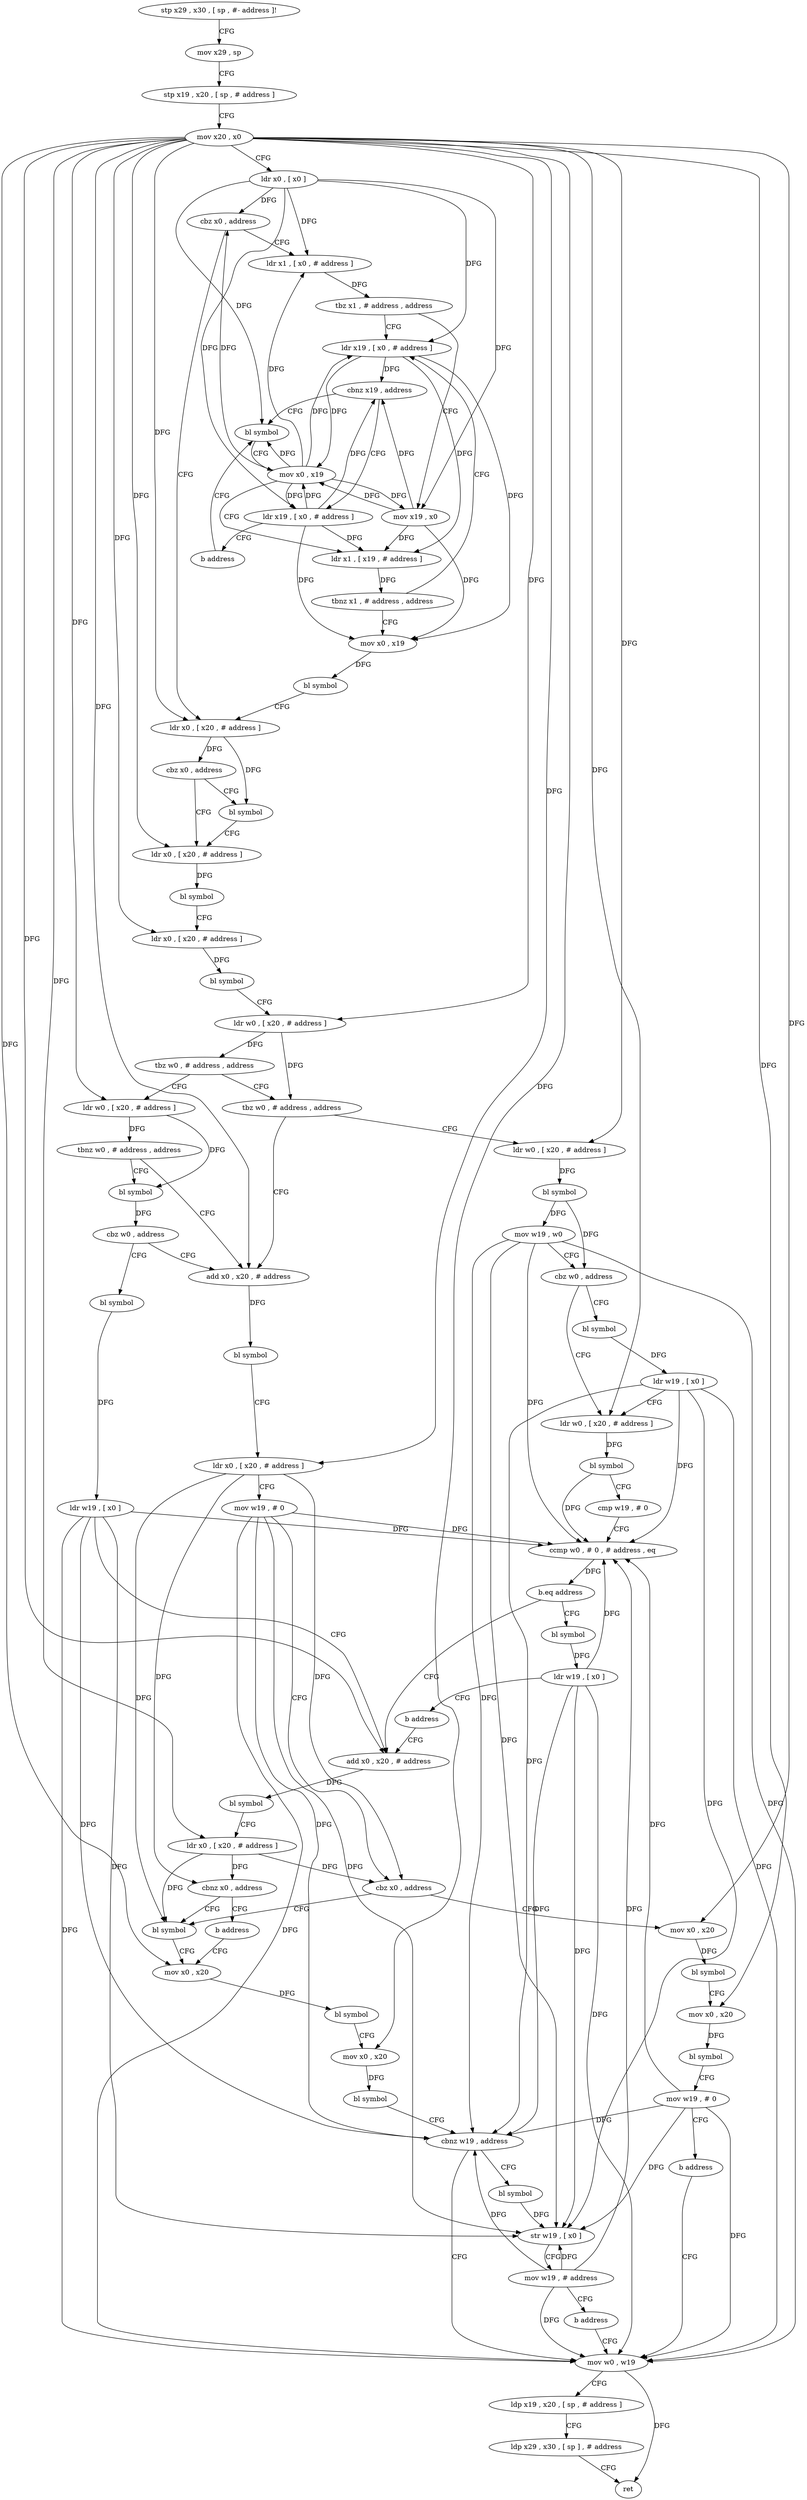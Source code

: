 digraph "func" {
"4278240" [label = "stp x29 , x30 , [ sp , #- address ]!" ]
"4278244" [label = "mov x29 , sp" ]
"4278248" [label = "stp x19 , x20 , [ sp , # address ]" ]
"4278252" [label = "mov x20 , x0" ]
"4278256" [label = "ldr x0 , [ x0 ]" ]
"4278260" [label = "cbz x0 , address" ]
"4278284" [label = "ldr x0 , [ x20 , # address ]" ]
"4278264" [label = "ldr x1 , [ x0 , # address ]" ]
"4278288" [label = "cbz x0 , address" ]
"4278296" [label = "ldr x0 , [ x20 , # address ]" ]
"4278292" [label = "bl symbol" ]
"4278268" [label = "tbz x1 , # address , address" ]
"4278380" [label = "ldr x19 , [ x0 , # address ]" ]
"4278272" [label = "mov x19 , x0" ]
"4278300" [label = "bl symbol" ]
"4278304" [label = "ldr x0 , [ x20 , # address ]" ]
"4278308" [label = "bl symbol" ]
"4278312" [label = "ldr w0 , [ x20 , # address ]" ]
"4278316" [label = "tbz w0 , # address , address" ]
"4278396" [label = "tbz w0 , # address , address" ]
"4278320" [label = "ldr w0 , [ x20 , # address ]" ]
"4278384" [label = "cbnz x19 , address" ]
"4278364" [label = "bl symbol" ]
"4278388" [label = "ldr x19 , [ x0 , # address ]" ]
"4278276" [label = "mov x0 , x19" ]
"4278460" [label = "ldr w0 , [ x20 , # address ]" ]
"4278400" [label = "add x0 , x20 , # address" ]
"4278324" [label = "tbnz w0 , # address , address" ]
"4278328" [label = "bl symbol" ]
"4278368" [label = "mov x0 , x19" ]
"4278372" [label = "ldr x1 , [ x19 , # address ]" ]
"4278376" [label = "tbnz x1 , # address , address" ]
"4278392" [label = "b address" ]
"4278464" [label = "bl symbol" ]
"4278468" [label = "mov w19 , w0" ]
"4278472" [label = "cbz w0 , address" ]
"4278484" [label = "ldr w0 , [ x20 , # address ]" ]
"4278476" [label = "bl symbol" ]
"4278404" [label = "bl symbol" ]
"4278408" [label = "ldr x0 , [ x20 , # address ]" ]
"4278412" [label = "mov w19 , # 0" ]
"4278416" [label = "cbz x0 , address" ]
"4278532" [label = "mov x0 , x20" ]
"4278420" [label = "bl symbol" ]
"4278332" [label = "cbz w0 , address" ]
"4278336" [label = "bl symbol" ]
"4278280" [label = "bl symbol" ]
"4278488" [label = "bl symbol" ]
"4278492" [label = "cmp w19 , # 0" ]
"4278496" [label = "ccmp w0 , # 0 , # address , eq" ]
"4278500" [label = "b.eq address" ]
"4278344" [label = "add x0 , x20 , # address" ]
"4278504" [label = "bl symbol" ]
"4278480" [label = "ldr w19 , [ x0 ]" ]
"4278536" [label = "bl symbol" ]
"4278540" [label = "mov x0 , x20" ]
"4278544" [label = "bl symbol" ]
"4278548" [label = "mov w19 , # 0" ]
"4278552" [label = "b address" ]
"4278444" [label = "mov w0 , w19" ]
"4278424" [label = "mov x0 , x20" ]
"4278340" [label = "ldr w19 , [ x0 ]" ]
"4278348" [label = "bl symbol" ]
"4278352" [label = "ldr x0 , [ x20 , # address ]" ]
"4278356" [label = "cbnz x0 , address" ]
"4278360" [label = "b address" ]
"4278508" [label = "ldr w19 , [ x0 ]" ]
"4278512" [label = "b address" ]
"4278448" [label = "ldp x19 , x20 , [ sp , # address ]" ]
"4278452" [label = "ldp x29 , x30 , [ sp ] , # address" ]
"4278456" [label = "ret" ]
"4278516" [label = "bl symbol" ]
"4278520" [label = "str w19 , [ x0 ]" ]
"4278524" [label = "mov w19 , # address" ]
"4278528" [label = "b address" ]
"4278428" [label = "bl symbol" ]
"4278432" [label = "mov x0 , x20" ]
"4278436" [label = "bl symbol" ]
"4278440" [label = "cbnz w19 , address" ]
"4278240" -> "4278244" [ label = "CFG" ]
"4278244" -> "4278248" [ label = "CFG" ]
"4278248" -> "4278252" [ label = "CFG" ]
"4278252" -> "4278256" [ label = "CFG" ]
"4278252" -> "4278284" [ label = "DFG" ]
"4278252" -> "4278296" [ label = "DFG" ]
"4278252" -> "4278304" [ label = "DFG" ]
"4278252" -> "4278312" [ label = "DFG" ]
"4278252" -> "4278320" [ label = "DFG" ]
"4278252" -> "4278460" [ label = "DFG" ]
"4278252" -> "4278400" [ label = "DFG" ]
"4278252" -> "4278408" [ label = "DFG" ]
"4278252" -> "4278484" [ label = "DFG" ]
"4278252" -> "4278532" [ label = "DFG" ]
"4278252" -> "4278540" [ label = "DFG" ]
"4278252" -> "4278424" [ label = "DFG" ]
"4278252" -> "4278432" [ label = "DFG" ]
"4278252" -> "4278344" [ label = "DFG" ]
"4278252" -> "4278352" [ label = "DFG" ]
"4278256" -> "4278260" [ label = "DFG" ]
"4278256" -> "4278264" [ label = "DFG" ]
"4278256" -> "4278380" [ label = "DFG" ]
"4278256" -> "4278272" [ label = "DFG" ]
"4278256" -> "4278364" [ label = "DFG" ]
"4278256" -> "4278388" [ label = "DFG" ]
"4278260" -> "4278284" [ label = "CFG" ]
"4278260" -> "4278264" [ label = "CFG" ]
"4278284" -> "4278288" [ label = "DFG" ]
"4278284" -> "4278292" [ label = "DFG" ]
"4278264" -> "4278268" [ label = "DFG" ]
"4278288" -> "4278296" [ label = "CFG" ]
"4278288" -> "4278292" [ label = "CFG" ]
"4278296" -> "4278300" [ label = "DFG" ]
"4278292" -> "4278296" [ label = "CFG" ]
"4278268" -> "4278380" [ label = "CFG" ]
"4278268" -> "4278272" [ label = "CFG" ]
"4278380" -> "4278384" [ label = "DFG" ]
"4278380" -> "4278368" [ label = "DFG" ]
"4278380" -> "4278372" [ label = "DFG" ]
"4278380" -> "4278276" [ label = "DFG" ]
"4278272" -> "4278276" [ label = "DFG" ]
"4278272" -> "4278384" [ label = "DFG" ]
"4278272" -> "4278368" [ label = "DFG" ]
"4278272" -> "4278372" [ label = "DFG" ]
"4278300" -> "4278304" [ label = "CFG" ]
"4278304" -> "4278308" [ label = "DFG" ]
"4278308" -> "4278312" [ label = "CFG" ]
"4278312" -> "4278316" [ label = "DFG" ]
"4278312" -> "4278396" [ label = "DFG" ]
"4278316" -> "4278396" [ label = "CFG" ]
"4278316" -> "4278320" [ label = "CFG" ]
"4278396" -> "4278460" [ label = "CFG" ]
"4278396" -> "4278400" [ label = "CFG" ]
"4278320" -> "4278324" [ label = "DFG" ]
"4278320" -> "4278328" [ label = "DFG" ]
"4278384" -> "4278364" [ label = "CFG" ]
"4278384" -> "4278388" [ label = "CFG" ]
"4278364" -> "4278368" [ label = "CFG" ]
"4278388" -> "4278392" [ label = "CFG" ]
"4278388" -> "4278384" [ label = "DFG" ]
"4278388" -> "4278368" [ label = "DFG" ]
"4278388" -> "4278372" [ label = "DFG" ]
"4278388" -> "4278276" [ label = "DFG" ]
"4278276" -> "4278280" [ label = "DFG" ]
"4278460" -> "4278464" [ label = "DFG" ]
"4278400" -> "4278404" [ label = "DFG" ]
"4278324" -> "4278400" [ label = "CFG" ]
"4278324" -> "4278328" [ label = "CFG" ]
"4278328" -> "4278332" [ label = "DFG" ]
"4278368" -> "4278372" [ label = "CFG" ]
"4278368" -> "4278260" [ label = "DFG" ]
"4278368" -> "4278264" [ label = "DFG" ]
"4278368" -> "4278380" [ label = "DFG" ]
"4278368" -> "4278272" [ label = "DFG" ]
"4278368" -> "4278364" [ label = "DFG" ]
"4278368" -> "4278388" [ label = "DFG" ]
"4278372" -> "4278376" [ label = "DFG" ]
"4278376" -> "4278276" [ label = "CFG" ]
"4278376" -> "4278380" [ label = "CFG" ]
"4278392" -> "4278364" [ label = "CFG" ]
"4278464" -> "4278468" [ label = "DFG" ]
"4278464" -> "4278472" [ label = "DFG" ]
"4278468" -> "4278472" [ label = "CFG" ]
"4278468" -> "4278496" [ label = "DFG" ]
"4278468" -> "4278444" [ label = "DFG" ]
"4278468" -> "4278440" [ label = "DFG" ]
"4278468" -> "4278520" [ label = "DFG" ]
"4278472" -> "4278484" [ label = "CFG" ]
"4278472" -> "4278476" [ label = "CFG" ]
"4278484" -> "4278488" [ label = "DFG" ]
"4278476" -> "4278480" [ label = "DFG" ]
"4278404" -> "4278408" [ label = "CFG" ]
"4278408" -> "4278412" [ label = "CFG" ]
"4278408" -> "4278416" [ label = "DFG" ]
"4278408" -> "4278420" [ label = "DFG" ]
"4278408" -> "4278356" [ label = "DFG" ]
"4278412" -> "4278416" [ label = "CFG" ]
"4278412" -> "4278496" [ label = "DFG" ]
"4278412" -> "4278444" [ label = "DFG" ]
"4278412" -> "4278440" [ label = "DFG" ]
"4278412" -> "4278520" [ label = "DFG" ]
"4278416" -> "4278532" [ label = "CFG" ]
"4278416" -> "4278420" [ label = "CFG" ]
"4278532" -> "4278536" [ label = "DFG" ]
"4278420" -> "4278424" [ label = "CFG" ]
"4278332" -> "4278400" [ label = "CFG" ]
"4278332" -> "4278336" [ label = "CFG" ]
"4278336" -> "4278340" [ label = "DFG" ]
"4278280" -> "4278284" [ label = "CFG" ]
"4278488" -> "4278492" [ label = "CFG" ]
"4278488" -> "4278496" [ label = "DFG" ]
"4278492" -> "4278496" [ label = "CFG" ]
"4278496" -> "4278500" [ label = "DFG" ]
"4278500" -> "4278344" [ label = "CFG" ]
"4278500" -> "4278504" [ label = "CFG" ]
"4278344" -> "4278348" [ label = "DFG" ]
"4278504" -> "4278508" [ label = "DFG" ]
"4278480" -> "4278484" [ label = "CFG" ]
"4278480" -> "4278496" [ label = "DFG" ]
"4278480" -> "4278444" [ label = "DFG" ]
"4278480" -> "4278440" [ label = "DFG" ]
"4278480" -> "4278520" [ label = "DFG" ]
"4278536" -> "4278540" [ label = "CFG" ]
"4278540" -> "4278544" [ label = "DFG" ]
"4278544" -> "4278548" [ label = "CFG" ]
"4278548" -> "4278552" [ label = "CFG" ]
"4278548" -> "4278496" [ label = "DFG" ]
"4278548" -> "4278444" [ label = "DFG" ]
"4278548" -> "4278440" [ label = "DFG" ]
"4278548" -> "4278520" [ label = "DFG" ]
"4278552" -> "4278444" [ label = "CFG" ]
"4278444" -> "4278448" [ label = "CFG" ]
"4278444" -> "4278456" [ label = "DFG" ]
"4278424" -> "4278428" [ label = "DFG" ]
"4278340" -> "4278344" [ label = "CFG" ]
"4278340" -> "4278496" [ label = "DFG" ]
"4278340" -> "4278444" [ label = "DFG" ]
"4278340" -> "4278440" [ label = "DFG" ]
"4278340" -> "4278520" [ label = "DFG" ]
"4278348" -> "4278352" [ label = "CFG" ]
"4278352" -> "4278356" [ label = "DFG" ]
"4278352" -> "4278416" [ label = "DFG" ]
"4278352" -> "4278420" [ label = "DFG" ]
"4278356" -> "4278420" [ label = "CFG" ]
"4278356" -> "4278360" [ label = "CFG" ]
"4278360" -> "4278424" [ label = "CFG" ]
"4278508" -> "4278512" [ label = "CFG" ]
"4278508" -> "4278496" [ label = "DFG" ]
"4278508" -> "4278444" [ label = "DFG" ]
"4278508" -> "4278440" [ label = "DFG" ]
"4278508" -> "4278520" [ label = "DFG" ]
"4278512" -> "4278344" [ label = "CFG" ]
"4278448" -> "4278452" [ label = "CFG" ]
"4278452" -> "4278456" [ label = "CFG" ]
"4278516" -> "4278520" [ label = "DFG" ]
"4278520" -> "4278524" [ label = "CFG" ]
"4278524" -> "4278528" [ label = "CFG" ]
"4278524" -> "4278496" [ label = "DFG" ]
"4278524" -> "4278444" [ label = "DFG" ]
"4278524" -> "4278440" [ label = "DFG" ]
"4278524" -> "4278520" [ label = "DFG" ]
"4278528" -> "4278444" [ label = "CFG" ]
"4278428" -> "4278432" [ label = "CFG" ]
"4278432" -> "4278436" [ label = "DFG" ]
"4278436" -> "4278440" [ label = "CFG" ]
"4278440" -> "4278516" [ label = "CFG" ]
"4278440" -> "4278444" [ label = "CFG" ]
}

